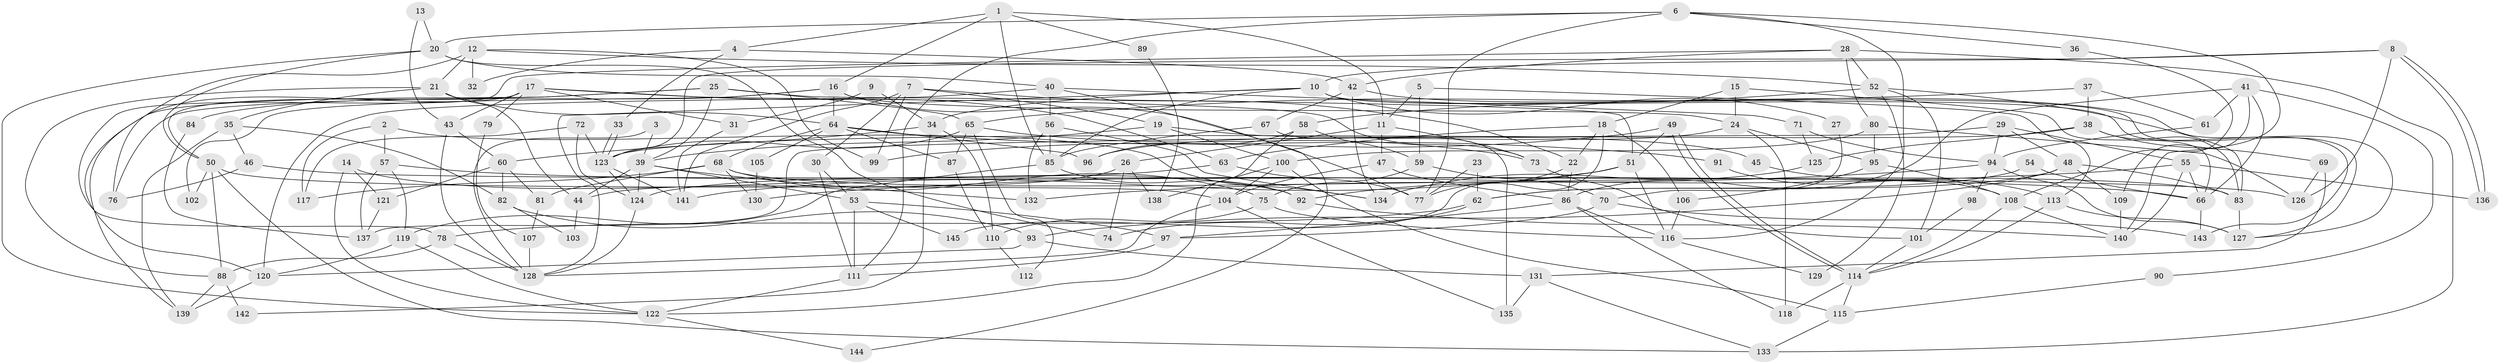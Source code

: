// coarse degree distribution, {7: 0.1326530612244898, 4: 0.1326530612244898, 2: 0.16326530612244897, 3: 0.19387755102040816, 9: 0.061224489795918366, 6: 0.12244897959183673, 8: 0.04081632653061224, 10: 0.030612244897959183, 5: 0.12244897959183673}
// Generated by graph-tools (version 1.1) at 2025/23/03/03/25 07:23:59]
// undirected, 145 vertices, 290 edges
graph export_dot {
graph [start="1"]
  node [color=gray90,style=filled];
  1;
  2;
  3;
  4;
  5;
  6;
  7;
  8;
  9;
  10;
  11;
  12;
  13;
  14;
  15;
  16;
  17;
  18;
  19;
  20;
  21;
  22;
  23;
  24;
  25;
  26;
  27;
  28;
  29;
  30;
  31;
  32;
  33;
  34;
  35;
  36;
  37;
  38;
  39;
  40;
  41;
  42;
  43;
  44;
  45;
  46;
  47;
  48;
  49;
  50;
  51;
  52;
  53;
  54;
  55;
  56;
  57;
  58;
  59;
  60;
  61;
  62;
  63;
  64;
  65;
  66;
  67;
  68;
  69;
  70;
  71;
  72;
  73;
  74;
  75;
  76;
  77;
  78;
  79;
  80;
  81;
  82;
  83;
  84;
  85;
  86;
  87;
  88;
  89;
  90;
  91;
  92;
  93;
  94;
  95;
  96;
  97;
  98;
  99;
  100;
  101;
  102;
  103;
  104;
  105;
  106;
  107;
  108;
  109;
  110;
  111;
  112;
  113;
  114;
  115;
  116;
  117;
  118;
  119;
  120;
  121;
  122;
  123;
  124;
  125;
  126;
  127;
  128;
  129;
  130;
  131;
  132;
  133;
  134;
  135;
  136;
  137;
  138;
  139;
  140;
  141;
  142;
  143;
  144;
  145;
  1 -- 85;
  1 -- 11;
  1 -- 4;
  1 -- 16;
  1 -- 89;
  2 -- 117;
  2 -- 57;
  2 -- 134;
  3 -- 39;
  3 -- 128;
  4 -- 42;
  4 -- 32;
  4 -- 33;
  5 -- 59;
  5 -- 113;
  5 -- 11;
  6 -- 140;
  6 -- 111;
  6 -- 20;
  6 -- 36;
  6 -- 77;
  6 -- 116;
  7 -- 22;
  7 -- 99;
  7 -- 19;
  7 -- 30;
  7 -- 141;
  8 -- 123;
  8 -- 136;
  8 -- 136;
  8 -- 10;
  8 -- 126;
  9 -- 34;
  9 -- 31;
  10 -- 34;
  10 -- 27;
  10 -- 85;
  10 -- 127;
  10 -- 128;
  10 -- 143;
  11 -- 73;
  11 -- 26;
  11 -- 47;
  12 -- 21;
  12 -- 52;
  12 -- 32;
  12 -- 76;
  12 -- 99;
  13 -- 20;
  13 -- 43;
  14 -- 122;
  14 -- 121;
  14 -- 92;
  15 -- 18;
  15 -- 66;
  15 -- 24;
  16 -- 24;
  16 -- 64;
  16 -- 77;
  16 -- 84;
  16 -- 102;
  17 -- 63;
  17 -- 50;
  17 -- 31;
  17 -- 43;
  17 -- 73;
  17 -- 79;
  17 -- 120;
  18 -- 63;
  18 -- 22;
  18 -- 106;
  18 -- 145;
  19 -- 100;
  19 -- 39;
  19 -- 45;
  20 -- 122;
  20 -- 40;
  20 -- 50;
  20 -- 74;
  21 -- 88;
  21 -- 64;
  21 -- 35;
  21 -- 44;
  22 -- 86;
  22 -- 77;
  23 -- 77;
  23 -- 62;
  24 -- 118;
  24 -- 95;
  24 -- 96;
  25 -- 51;
  25 -- 39;
  25 -- 65;
  25 -- 76;
  25 -- 139;
  26 -- 44;
  26 -- 74;
  26 -- 138;
  27 -- 70;
  28 -- 133;
  28 -- 42;
  28 -- 52;
  28 -- 78;
  28 -- 80;
  29 -- 94;
  29 -- 48;
  29 -- 55;
  29 -- 137;
  30 -- 53;
  30 -- 111;
  31 -- 141;
  33 -- 123;
  33 -- 123;
  34 -- 60;
  34 -- 110;
  34 -- 142;
  35 -- 46;
  35 -- 82;
  35 -- 139;
  36 -- 108;
  37 -- 38;
  37 -- 65;
  37 -- 61;
  38 -- 123;
  38 -- 125;
  38 -- 69;
  38 -- 83;
  39 -- 124;
  39 -- 44;
  39 -- 53;
  39 -- 132;
  40 -- 120;
  40 -- 56;
  40 -- 71;
  40 -- 144;
  41 -- 109;
  41 -- 61;
  41 -- 66;
  41 -- 86;
  41 -- 90;
  42 -- 67;
  42 -- 134;
  42 -- 127;
  43 -- 128;
  43 -- 60;
  44 -- 103;
  45 -- 113;
  46 -- 126;
  46 -- 76;
  47 -- 86;
  47 -- 104;
  48 -- 83;
  48 -- 62;
  48 -- 93;
  48 -- 109;
  49 -- 114;
  49 -- 114;
  49 -- 51;
  49 -- 99;
  50 -- 104;
  50 -- 88;
  50 -- 102;
  50 -- 133;
  51 -- 141;
  51 -- 92;
  51 -- 116;
  52 -- 83;
  52 -- 58;
  52 -- 101;
  52 -- 129;
  53 -- 111;
  53 -- 97;
  53 -- 145;
  54 -- 66;
  54 -- 62;
  55 -- 66;
  55 -- 130;
  55 -- 136;
  55 -- 140;
  56 -- 85;
  56 -- 132;
  56 -- 134;
  57 -- 66;
  57 -- 119;
  57 -- 137;
  58 -- 122;
  58 -- 59;
  58 -- 96;
  59 -- 75;
  59 -- 70;
  60 -- 82;
  60 -- 81;
  60 -- 121;
  61 -- 94;
  62 -- 74;
  62 -- 78;
  63 -- 77;
  63 -- 124;
  64 -- 96;
  64 -- 68;
  64 -- 87;
  64 -- 91;
  64 -- 105;
  65 -- 73;
  65 -- 87;
  65 -- 112;
  65 -- 123;
  66 -- 143;
  67 -- 135;
  67 -- 85;
  68 -- 83;
  68 -- 75;
  68 -- 81;
  68 -- 117;
  68 -- 130;
  69 -- 126;
  69 -- 131;
  70 -- 97;
  70 -- 143;
  71 -- 94;
  71 -- 125;
  72 -- 124;
  72 -- 123;
  72 -- 117;
  73 -- 101;
  75 -- 116;
  75 -- 110;
  78 -- 88;
  78 -- 128;
  79 -- 107;
  80 -- 95;
  80 -- 100;
  80 -- 126;
  81 -- 107;
  82 -- 93;
  82 -- 103;
  83 -- 127;
  84 -- 137;
  85 -- 92;
  85 -- 119;
  86 -- 116;
  86 -- 97;
  86 -- 118;
  87 -- 110;
  88 -- 139;
  88 -- 142;
  89 -- 138;
  90 -- 115;
  91 -- 108;
  92 -- 140;
  93 -- 120;
  93 -- 131;
  94 -- 132;
  94 -- 127;
  94 -- 98;
  95 -- 106;
  95 -- 108;
  97 -- 111;
  98 -- 101;
  100 -- 104;
  100 -- 115;
  100 -- 138;
  101 -- 114;
  104 -- 128;
  104 -- 135;
  105 -- 130;
  106 -- 116;
  107 -- 128;
  108 -- 114;
  108 -- 140;
  109 -- 140;
  110 -- 112;
  111 -- 122;
  113 -- 127;
  113 -- 114;
  114 -- 115;
  114 -- 118;
  115 -- 133;
  116 -- 129;
  119 -- 120;
  119 -- 122;
  120 -- 139;
  121 -- 137;
  122 -- 144;
  123 -- 124;
  123 -- 141;
  124 -- 128;
  125 -- 134;
  131 -- 133;
  131 -- 135;
}
